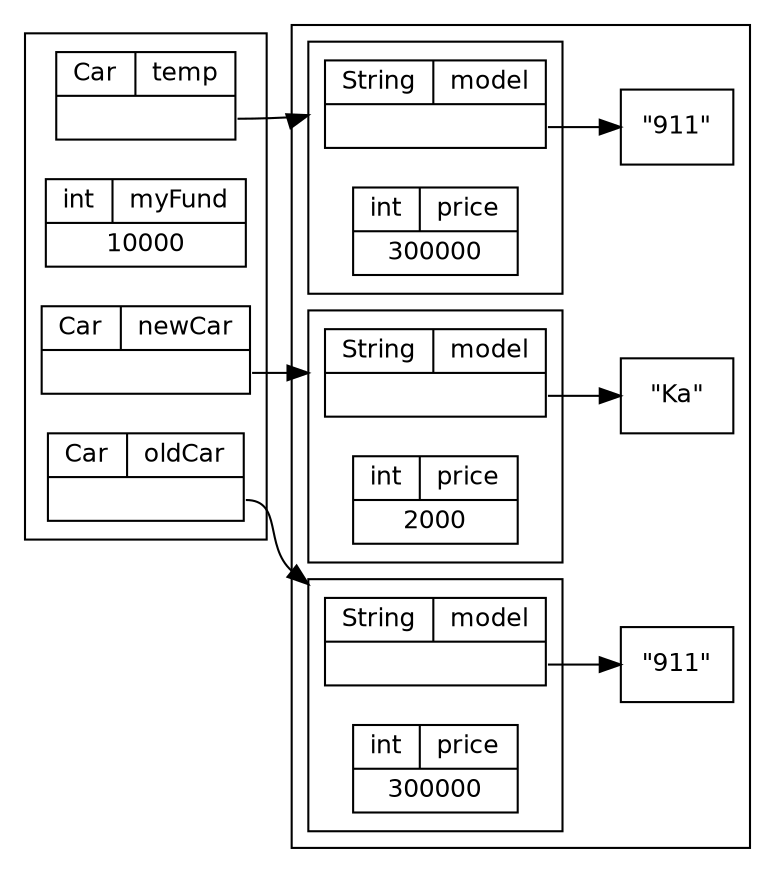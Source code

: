digraph Car1 {
    compound=true;
    fontname = "Bitstream Vera Sans"
    fontsize = 12
    rankdir=LR
    
    node [shape="record", fontname = "Bitstream Vera Sans", fontsize = 12];
    
    subgraph cluster_Stack {
        temp [label="{Car|temp}|<v>"];
        myFund [label="{int|myFund}|<v>10000"];
        newCar [label="{Car|newCar}|<v>"];
        oldCar [label="{Car|oldCar}|<v>"];
    }

    subgraph cluster_Heap {
        subgraph cluster_oldCar {
            oldCar_model [label="{String|model}|<v>"];
            oldCar_price [label="{int|price}|<v>2000"];
        }        
        oldCar_model_String [label="\"Ka\""]        
        oldCar_model:v -> oldCar_model_String
        
        subgraph cluster_newCar {
            newCar_model [label="{String|model}|<v>"];
            newCar_price [label="{int|price}|<v>300000"];
        }
        newCar_model_String [label="\"911\""]        
        newCar_model:v -> newCar_model_String
        
        subgraph cluster_temp {
            temp_model [label="{String|model}|<v>"];
            temp_price [label="{int|price}|<v>300000"];
        }
        temp_model_String [label="\"911\""]        
        temp_model:v -> temp_model_String
    }
    
    oldCar:v -> temp_model [lhead=cluster_temp];
    newCar:v -> oldCar_model [lhead=cluster_oldCar];
    temp:v -> newCar_model [lhead=cluster_newCar];
}

